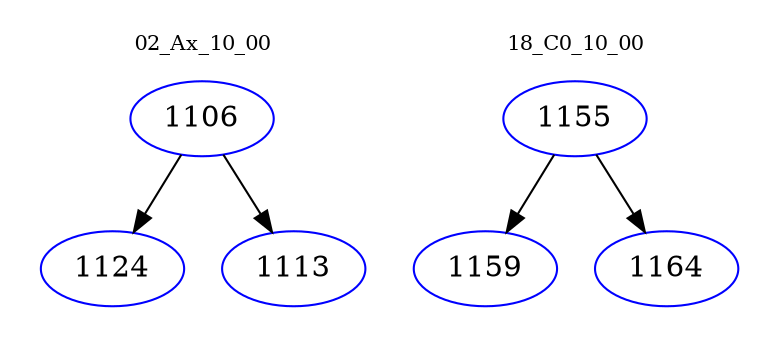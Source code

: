 digraph{
subgraph cluster_0 {
color = white
label = "02_Ax_10_00";
fontsize=10;
T0_1106 [label="1106", color="blue"]
T0_1106 -> T0_1124 [color="black"]
T0_1124 [label="1124", color="blue"]
T0_1106 -> T0_1113 [color="black"]
T0_1113 [label="1113", color="blue"]
}
subgraph cluster_1 {
color = white
label = "18_C0_10_00";
fontsize=10;
T1_1155 [label="1155", color="blue"]
T1_1155 -> T1_1159 [color="black"]
T1_1159 [label="1159", color="blue"]
T1_1155 -> T1_1164 [color="black"]
T1_1164 [label="1164", color="blue"]
}
}
